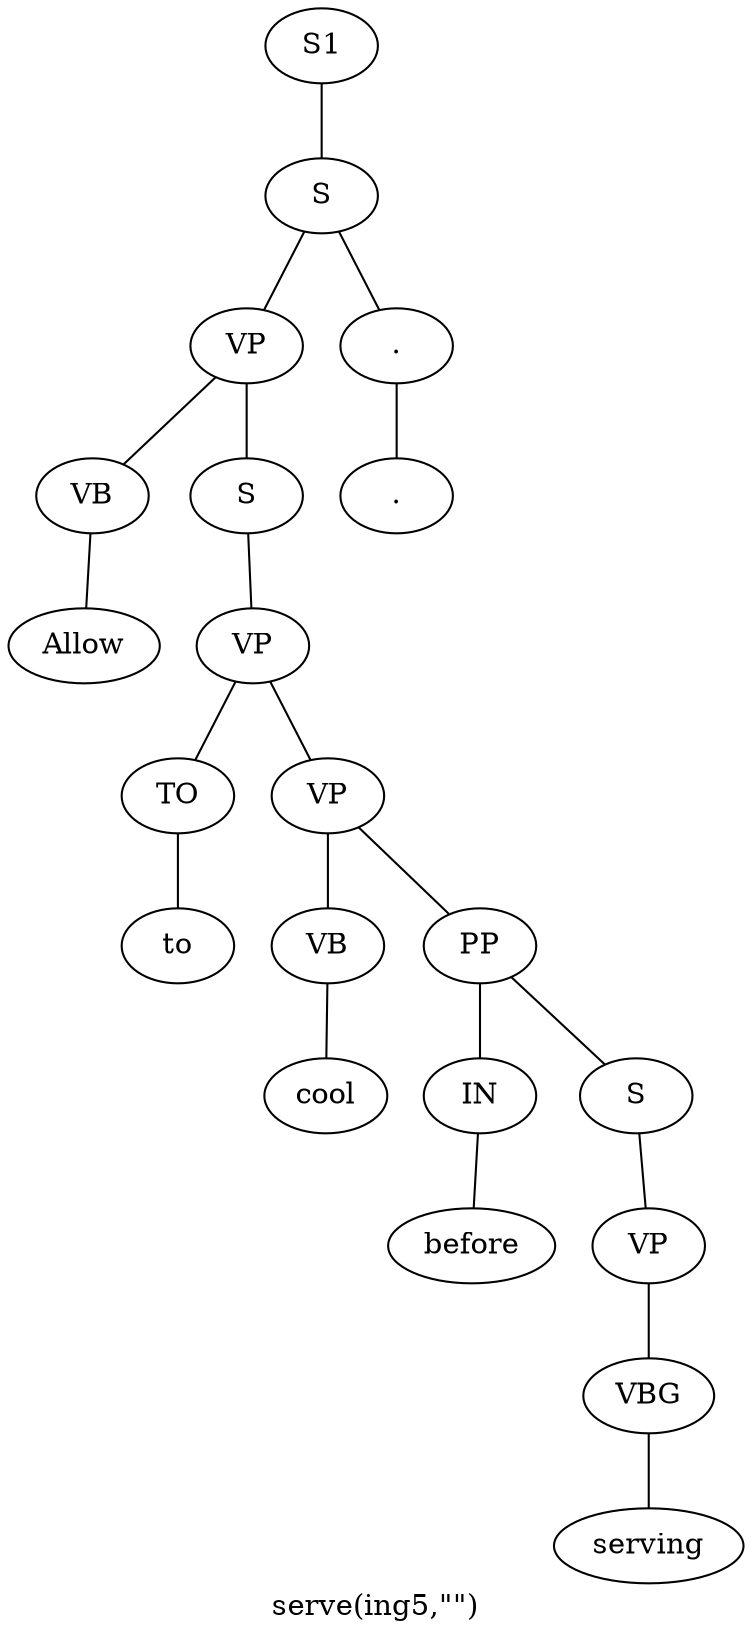graph SyntaxGraph {
	label = "serve(ing5,\"\")";
	Node0 [label="S1"];
	Node1 [label="S"];
	Node2 [label="VP"];
	Node3 [label="VB"];
	Node4 [label="Allow"];
	Node5 [label="S"];
	Node6 [label="VP"];
	Node7 [label="TO"];
	Node8 [label="to"];
	Node9 [label="VP"];
	Node10 [label="VB"];
	Node11 [label="cool"];
	Node12 [label="PP"];
	Node13 [label="IN"];
	Node14 [label="before"];
	Node15 [label="S"];
	Node16 [label="VP"];
	Node17 [label="VBG"];
	Node18 [label="serving"];
	Node19 [label="."];
	Node20 [label="."];

	Node0 -- Node1;
	Node1 -- Node2;
	Node1 -- Node19;
	Node2 -- Node3;
	Node2 -- Node5;
	Node3 -- Node4;
	Node5 -- Node6;
	Node6 -- Node7;
	Node6 -- Node9;
	Node7 -- Node8;
	Node9 -- Node10;
	Node9 -- Node12;
	Node10 -- Node11;
	Node12 -- Node13;
	Node12 -- Node15;
	Node13 -- Node14;
	Node15 -- Node16;
	Node16 -- Node17;
	Node17 -- Node18;
	Node19 -- Node20;
}
